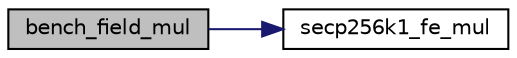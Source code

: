 digraph "bench_field_mul"
{
  edge [fontname="Helvetica",fontsize="10",labelfontname="Helvetica",labelfontsize="10"];
  node [fontname="Helvetica",fontsize="10",shape=record];
  rankdir="LR";
  Node44 [label="bench_field_mul",height=0.2,width=0.4,color="black", fillcolor="grey75", style="filled", fontcolor="black"];
  Node44 -> Node45 [color="midnightblue",fontsize="10",style="solid",fontname="Helvetica"];
  Node45 [label="secp256k1_fe_mul",height=0.2,width=0.4,color="black", fillcolor="white", style="filled",URL="$d5/d5a/field_8h.html#a542b97d2574d9687c563d002587cf9a2",tooltip="Sets a field element to be the product of two others. "];
}
